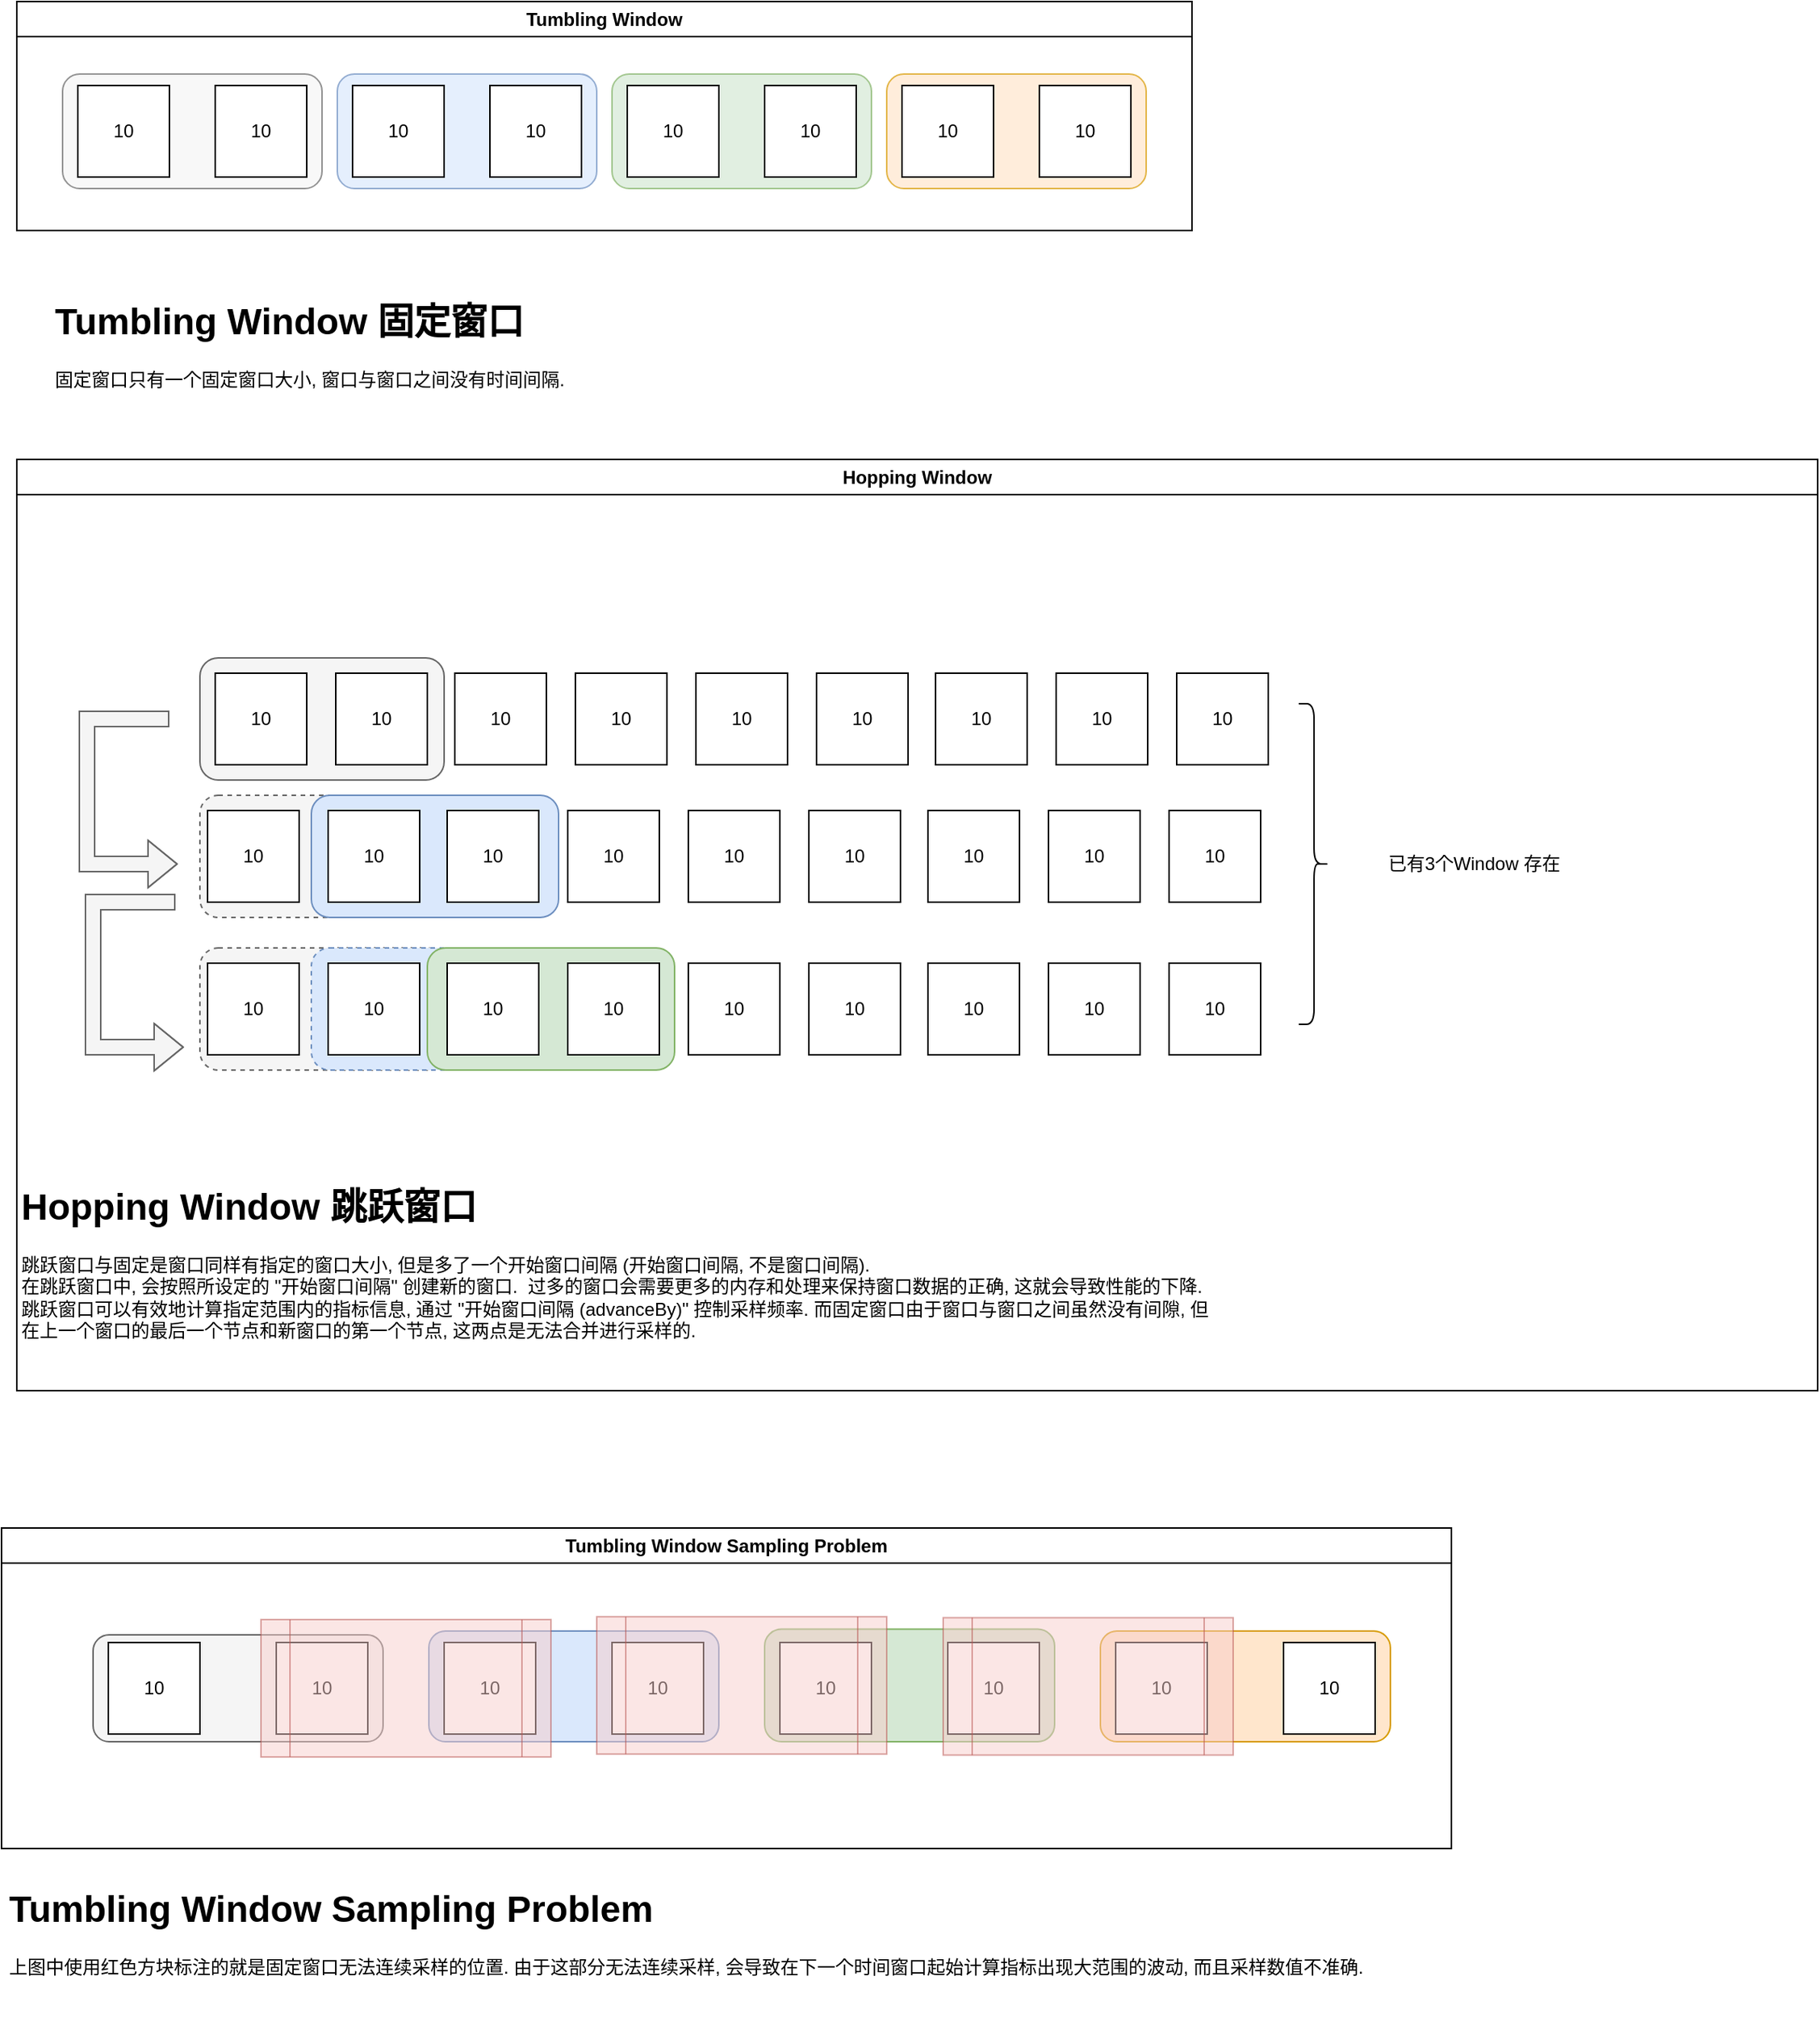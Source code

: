 <mxfile version="21.6.6" type="github">
  <diagram name="第 1 页" id="tOxqbouWK12hllR66_O8">
    <mxGraphModel dx="1908" dy="1088" grid="1" gridSize="10" guides="1" tooltips="1" connect="1" arrows="1" fold="1" page="1" pageScale="1" pageWidth="827" pageHeight="1169" math="0" shadow="0">
      <root>
        <mxCell id="0" />
        <mxCell id="1" parent="0" />
        <mxCell id="YFSWn0u4x4KBoAhABjn5-1" value="Tumbling Window" style="swimlane;whiteSpace=wrap;html=1;" parent="1" vertex="1">
          <mxGeometry x="20" y="80" width="770" height="150" as="geometry" />
        </mxCell>
        <mxCell id="YFSWn0u4x4KBoAhABjn5-2" value="" style="rounded=1;whiteSpace=wrap;html=1;opacity=70;fillColor=#f5f5f5;fontColor=#333333;strokeColor=#666666;" parent="YFSWn0u4x4KBoAhABjn5-1" vertex="1">
          <mxGeometry x="30" y="47.5" width="170" height="75" as="geometry" />
        </mxCell>
        <mxCell id="YFSWn0u4x4KBoAhABjn5-3" value="" style="rounded=1;whiteSpace=wrap;html=1;opacity=70;fillColor=#dae8fc;strokeColor=#6c8ebf;" parent="YFSWn0u4x4KBoAhABjn5-1" vertex="1">
          <mxGeometry x="210" y="47.5" width="170" height="75" as="geometry" />
        </mxCell>
        <mxCell id="YFSWn0u4x4KBoAhABjn5-4" value="" style="rounded=1;whiteSpace=wrap;html=1;opacity=70;fillColor=#d5e8d4;strokeColor=#82b366;" parent="YFSWn0u4x4KBoAhABjn5-1" vertex="1">
          <mxGeometry x="390" y="47.5" width="170" height="75" as="geometry" />
        </mxCell>
        <mxCell id="YFSWn0u4x4KBoAhABjn5-5" value="" style="rounded=1;whiteSpace=wrap;html=1;opacity=70;fillColor=#ffe6cc;strokeColor=#d79b00;" parent="YFSWn0u4x4KBoAhABjn5-1" vertex="1">
          <mxGeometry x="570" y="47.5" width="170" height="75" as="geometry" />
        </mxCell>
        <mxCell id="YFSWn0u4x4KBoAhABjn5-6" value="10" style="whiteSpace=wrap;html=1;aspect=fixed;" parent="YFSWn0u4x4KBoAhABjn5-1" vertex="1">
          <mxGeometry x="40" y="55" width="60" height="60" as="geometry" />
        </mxCell>
        <mxCell id="YFSWn0u4x4KBoAhABjn5-7" value="10" style="whiteSpace=wrap;html=1;aspect=fixed;" parent="YFSWn0u4x4KBoAhABjn5-1" vertex="1">
          <mxGeometry x="670" y="55" width="60" height="60" as="geometry" />
        </mxCell>
        <mxCell id="YFSWn0u4x4KBoAhABjn5-8" value="10" style="whiteSpace=wrap;html=1;aspect=fixed;" parent="YFSWn0u4x4KBoAhABjn5-1" vertex="1">
          <mxGeometry x="130" y="55" width="60" height="60" as="geometry" />
        </mxCell>
        <mxCell id="YFSWn0u4x4KBoAhABjn5-9" value="10" style="whiteSpace=wrap;html=1;aspect=fixed;" parent="YFSWn0u4x4KBoAhABjn5-1" vertex="1">
          <mxGeometry x="220" y="55" width="60" height="60" as="geometry" />
        </mxCell>
        <mxCell id="YFSWn0u4x4KBoAhABjn5-10" value="10" style="whiteSpace=wrap;html=1;aspect=fixed;" parent="YFSWn0u4x4KBoAhABjn5-1" vertex="1">
          <mxGeometry x="310" y="55" width="60" height="60" as="geometry" />
        </mxCell>
        <mxCell id="YFSWn0u4x4KBoAhABjn5-11" value="10" style="whiteSpace=wrap;html=1;aspect=fixed;" parent="YFSWn0u4x4KBoAhABjn5-1" vertex="1">
          <mxGeometry x="400" y="55" width="60" height="60" as="geometry" />
        </mxCell>
        <mxCell id="YFSWn0u4x4KBoAhABjn5-12" value="10" style="whiteSpace=wrap;html=1;aspect=fixed;" parent="YFSWn0u4x4KBoAhABjn5-1" vertex="1">
          <mxGeometry x="490" y="55" width="60" height="60" as="geometry" />
        </mxCell>
        <mxCell id="YFSWn0u4x4KBoAhABjn5-13" value="10" style="whiteSpace=wrap;html=1;aspect=fixed;" parent="YFSWn0u4x4KBoAhABjn5-1" vertex="1">
          <mxGeometry x="580" y="55" width="60" height="60" as="geometry" />
        </mxCell>
        <mxCell id="YFSWn0u4x4KBoAhABjn5-14" value="&lt;h1&gt;Tumbling Window 固定窗口&lt;/h1&gt;&lt;div&gt;固定窗口只有一个固定窗口大小, 窗口与窗口之间没有时间间隔.&lt;/div&gt;" style="text;html=1;strokeColor=none;fillColor=none;spacing=5;spacingTop=-20;whiteSpace=wrap;overflow=hidden;rounded=0;" parent="1" vertex="1">
          <mxGeometry x="40" y="270" width="390" height="90" as="geometry" />
        </mxCell>
        <mxCell id="YFSWn0u4x4KBoAhABjn5-15" value="Hopping Window" style="swimlane;whiteSpace=wrap;html=1;" parent="1" vertex="1">
          <mxGeometry x="20" y="380" width="1180" height="610" as="geometry" />
        </mxCell>
        <mxCell id="vwplo-XpRdF5euia5wfQ-60" value="" style="rounded=1;whiteSpace=wrap;html=1;fillColor=#f5f5f5;fontColor=#333333;strokeColor=#666666;dashed=1;" vertex="1" parent="YFSWn0u4x4KBoAhABjn5-15">
          <mxGeometry x="120" y="320" width="160" height="80" as="geometry" />
        </mxCell>
        <mxCell id="vwplo-XpRdF5euia5wfQ-15" value="" style="rounded=1;whiteSpace=wrap;html=1;fillColor=#dae8fc;strokeColor=#6c8ebf;dashed=1;" vertex="1" parent="YFSWn0u4x4KBoAhABjn5-15">
          <mxGeometry x="193" y="320" width="162" height="80" as="geometry" />
        </mxCell>
        <mxCell id="vwplo-XpRdF5euia5wfQ-58" value="" style="rounded=1;whiteSpace=wrap;html=1;fillColor=#d5e8d4;strokeColor=#82b366;" vertex="1" parent="YFSWn0u4x4KBoAhABjn5-15">
          <mxGeometry x="269" y="320" width="162" height="80" as="geometry" />
        </mxCell>
        <mxCell id="vwplo-XpRdF5euia5wfQ-57" value="" style="rounded=1;whiteSpace=wrap;html=1;fillColor=#f5f5f5;fontColor=#333333;strokeColor=#666666;dashed=1;" vertex="1" parent="YFSWn0u4x4KBoAhABjn5-15">
          <mxGeometry x="120" y="220" width="160" height="80" as="geometry" />
        </mxCell>
        <mxCell id="vwplo-XpRdF5euia5wfQ-14" style="edgeStyle=orthogonalEdgeStyle;rounded=0;orthogonalLoop=1;jettySize=auto;html=1;shape=flexArrow;fillColor=#f5f5f5;strokeColor=#666666;" edge="1" parent="YFSWn0u4x4KBoAhABjn5-15">
          <mxGeometry relative="1" as="geometry">
            <mxPoint x="100" y="170" as="sourcePoint" />
            <mxPoint x="105.5" y="265" as="targetPoint" />
            <Array as="points">
              <mxPoint x="96" y="170" />
              <mxPoint x="46" y="170" />
              <mxPoint x="46" y="265" />
            </Array>
          </mxGeometry>
        </mxCell>
        <mxCell id="YFSWn0u4x4KBoAhABjn5-16" value="" style="rounded=1;whiteSpace=wrap;html=1;fillColor=#f5f5f5;fontColor=#333333;strokeColor=#666666;" parent="YFSWn0u4x4KBoAhABjn5-15" vertex="1">
          <mxGeometry x="120" y="130" width="160" height="80" as="geometry" />
        </mxCell>
        <mxCell id="YFSWn0u4x4KBoAhABjn5-20" value="10" style="whiteSpace=wrap;html=1;aspect=fixed;" parent="YFSWn0u4x4KBoAhABjn5-15" vertex="1">
          <mxGeometry x="130" y="140" width="60" height="60" as="geometry" />
        </mxCell>
        <mxCell id="YFSWn0u4x4KBoAhABjn5-21" value="10" style="whiteSpace=wrap;html=1;aspect=fixed;" parent="YFSWn0u4x4KBoAhABjn5-15" vertex="1">
          <mxGeometry x="209" y="140" width="60" height="60" as="geometry" />
        </mxCell>
        <mxCell id="YFSWn0u4x4KBoAhABjn5-22" value="10" style="whiteSpace=wrap;html=1;aspect=fixed;" parent="YFSWn0u4x4KBoAhABjn5-15" vertex="1">
          <mxGeometry x="287" y="140" width="60" height="60" as="geometry" />
        </mxCell>
        <mxCell id="YFSWn0u4x4KBoAhABjn5-23" value="10" style="whiteSpace=wrap;html=1;aspect=fixed;" parent="YFSWn0u4x4KBoAhABjn5-15" vertex="1">
          <mxGeometry x="366" y="140" width="60" height="60" as="geometry" />
        </mxCell>
        <mxCell id="YFSWn0u4x4KBoAhABjn5-24" value="10" style="whiteSpace=wrap;html=1;aspect=fixed;" parent="YFSWn0u4x4KBoAhABjn5-15" vertex="1">
          <mxGeometry x="445" y="140" width="60" height="60" as="geometry" />
        </mxCell>
        <mxCell id="YFSWn0u4x4KBoAhABjn5-25" value="10" style="whiteSpace=wrap;html=1;aspect=fixed;" parent="YFSWn0u4x4KBoAhABjn5-15" vertex="1">
          <mxGeometry x="524" y="140" width="60" height="60" as="geometry" />
        </mxCell>
        <mxCell id="YFSWn0u4x4KBoAhABjn5-26" value="10" style="whiteSpace=wrap;html=1;aspect=fixed;" parent="YFSWn0u4x4KBoAhABjn5-15" vertex="1">
          <mxGeometry x="602" y="140" width="60" height="60" as="geometry" />
        </mxCell>
        <mxCell id="YFSWn0u4x4KBoAhABjn5-27" value="10" style="whiteSpace=wrap;html=1;aspect=fixed;" parent="YFSWn0u4x4KBoAhABjn5-15" vertex="1">
          <mxGeometry x="681" y="140" width="60" height="60" as="geometry" />
        </mxCell>
        <mxCell id="YFSWn0u4x4KBoAhABjn5-28" value="10" style="whiteSpace=wrap;html=1;aspect=fixed;" parent="YFSWn0u4x4KBoAhABjn5-15" vertex="1">
          <mxGeometry x="760" y="140" width="60" height="60" as="geometry" />
        </mxCell>
        <mxCell id="vwplo-XpRdF5euia5wfQ-2" value="" style="rounded=1;whiteSpace=wrap;html=1;fillColor=#dae8fc;strokeColor=#6c8ebf;" vertex="1" parent="YFSWn0u4x4KBoAhABjn5-15">
          <mxGeometry x="193" y="220" width="162" height="80" as="geometry" />
        </mxCell>
        <mxCell id="vwplo-XpRdF5euia5wfQ-5" value="10" style="whiteSpace=wrap;html=1;aspect=fixed;" vertex="1" parent="YFSWn0u4x4KBoAhABjn5-15">
          <mxGeometry x="125" y="230" width="60" height="60" as="geometry" />
        </mxCell>
        <mxCell id="vwplo-XpRdF5euia5wfQ-6" value="10" style="whiteSpace=wrap;html=1;aspect=fixed;" vertex="1" parent="YFSWn0u4x4KBoAhABjn5-15">
          <mxGeometry x="204" y="230" width="60" height="60" as="geometry" />
        </mxCell>
        <mxCell id="vwplo-XpRdF5euia5wfQ-7" value="10" style="whiteSpace=wrap;html=1;aspect=fixed;" vertex="1" parent="YFSWn0u4x4KBoAhABjn5-15">
          <mxGeometry x="282" y="230" width="60" height="60" as="geometry" />
        </mxCell>
        <mxCell id="vwplo-XpRdF5euia5wfQ-8" value="10" style="whiteSpace=wrap;html=1;aspect=fixed;" vertex="1" parent="YFSWn0u4x4KBoAhABjn5-15">
          <mxGeometry x="361" y="230" width="60" height="60" as="geometry" />
        </mxCell>
        <mxCell id="vwplo-XpRdF5euia5wfQ-9" value="10" style="whiteSpace=wrap;html=1;aspect=fixed;" vertex="1" parent="YFSWn0u4x4KBoAhABjn5-15">
          <mxGeometry x="440" y="230" width="60" height="60" as="geometry" />
        </mxCell>
        <mxCell id="vwplo-XpRdF5euia5wfQ-10" value="10" style="whiteSpace=wrap;html=1;aspect=fixed;" vertex="1" parent="YFSWn0u4x4KBoAhABjn5-15">
          <mxGeometry x="519" y="230" width="60" height="60" as="geometry" />
        </mxCell>
        <mxCell id="vwplo-XpRdF5euia5wfQ-11" value="10" style="whiteSpace=wrap;html=1;aspect=fixed;" vertex="1" parent="YFSWn0u4x4KBoAhABjn5-15">
          <mxGeometry x="597" y="230" width="60" height="60" as="geometry" />
        </mxCell>
        <mxCell id="vwplo-XpRdF5euia5wfQ-12" value="10" style="whiteSpace=wrap;html=1;aspect=fixed;" vertex="1" parent="YFSWn0u4x4KBoAhABjn5-15">
          <mxGeometry x="676" y="230" width="60" height="60" as="geometry" />
        </mxCell>
        <mxCell id="vwplo-XpRdF5euia5wfQ-13" value="10" style="whiteSpace=wrap;html=1;aspect=fixed;" vertex="1" parent="YFSWn0u4x4KBoAhABjn5-15">
          <mxGeometry x="755" y="230" width="60" height="60" as="geometry" />
        </mxCell>
        <mxCell id="vwplo-XpRdF5euia5wfQ-16" value="10" style="whiteSpace=wrap;html=1;aspect=fixed;" vertex="1" parent="YFSWn0u4x4KBoAhABjn5-15">
          <mxGeometry x="125" y="330" width="60" height="60" as="geometry" />
        </mxCell>
        <mxCell id="vwplo-XpRdF5euia5wfQ-17" value="10" style="whiteSpace=wrap;html=1;aspect=fixed;" vertex="1" parent="YFSWn0u4x4KBoAhABjn5-15">
          <mxGeometry x="204" y="330" width="60" height="60" as="geometry" />
        </mxCell>
        <mxCell id="vwplo-XpRdF5euia5wfQ-18" value="10" style="whiteSpace=wrap;html=1;aspect=fixed;" vertex="1" parent="YFSWn0u4x4KBoAhABjn5-15">
          <mxGeometry x="282" y="330" width="60" height="60" as="geometry" />
        </mxCell>
        <mxCell id="vwplo-XpRdF5euia5wfQ-19" value="10" style="whiteSpace=wrap;html=1;aspect=fixed;" vertex="1" parent="YFSWn0u4x4KBoAhABjn5-15">
          <mxGeometry x="361" y="330" width="60" height="60" as="geometry" />
        </mxCell>
        <mxCell id="vwplo-XpRdF5euia5wfQ-20" value="10" style="whiteSpace=wrap;html=1;aspect=fixed;" vertex="1" parent="YFSWn0u4x4KBoAhABjn5-15">
          <mxGeometry x="440" y="330" width="60" height="60" as="geometry" />
        </mxCell>
        <mxCell id="vwplo-XpRdF5euia5wfQ-21" value="10" style="whiteSpace=wrap;html=1;aspect=fixed;" vertex="1" parent="YFSWn0u4x4KBoAhABjn5-15">
          <mxGeometry x="519" y="330" width="60" height="60" as="geometry" />
        </mxCell>
        <mxCell id="vwplo-XpRdF5euia5wfQ-22" value="10" style="whiteSpace=wrap;html=1;aspect=fixed;" vertex="1" parent="YFSWn0u4x4KBoAhABjn5-15">
          <mxGeometry x="597" y="330" width="60" height="60" as="geometry" />
        </mxCell>
        <mxCell id="vwplo-XpRdF5euia5wfQ-23" value="10" style="whiteSpace=wrap;html=1;aspect=fixed;" vertex="1" parent="YFSWn0u4x4KBoAhABjn5-15">
          <mxGeometry x="676" y="330" width="60" height="60" as="geometry" />
        </mxCell>
        <mxCell id="vwplo-XpRdF5euia5wfQ-24" value="10" style="whiteSpace=wrap;html=1;aspect=fixed;" vertex="1" parent="YFSWn0u4x4KBoAhABjn5-15">
          <mxGeometry x="755" y="330" width="60" height="60" as="geometry" />
        </mxCell>
        <mxCell id="vwplo-XpRdF5euia5wfQ-59" style="edgeStyle=orthogonalEdgeStyle;rounded=0;orthogonalLoop=1;jettySize=auto;html=1;shape=flexArrow;fillColor=#f5f5f5;strokeColor=#666666;" edge="1" parent="YFSWn0u4x4KBoAhABjn5-15">
          <mxGeometry relative="1" as="geometry">
            <mxPoint x="104" y="290" as="sourcePoint" />
            <mxPoint x="109.5" y="385" as="targetPoint" />
            <Array as="points">
              <mxPoint x="100" y="290" />
              <mxPoint x="50" y="290" />
              <mxPoint x="50" y="385" />
            </Array>
          </mxGeometry>
        </mxCell>
        <mxCell id="vwplo-XpRdF5euia5wfQ-61" value="" style="shape=curlyBracket;whiteSpace=wrap;html=1;rounded=1;flipH=1;labelPosition=right;verticalLabelPosition=middle;align=left;verticalAlign=middle;" vertex="1" parent="YFSWn0u4x4KBoAhABjn5-15">
          <mxGeometry x="840" y="160" width="20" height="210" as="geometry" />
        </mxCell>
        <mxCell id="vwplo-XpRdF5euia5wfQ-62" value="已有3个Window 存在" style="text;html=1;strokeColor=none;fillColor=none;align=center;verticalAlign=middle;whiteSpace=wrap;rounded=0;" vertex="1" parent="YFSWn0u4x4KBoAhABjn5-15">
          <mxGeometry x="890" y="250" width="130" height="30" as="geometry" />
        </mxCell>
        <mxCell id="YFSWn0u4x4KBoAhABjn5-29" value="&lt;h1&gt;Hopping Window 跳跃窗口&lt;/h1&gt;&lt;div&gt;跳跃窗口与固定是窗口同样有指定的窗口大小, 但是多了一个开始窗口间隔 (开始窗口间隔, 不是窗口间隔).&lt;/div&gt;&lt;div&gt;在跳跃窗口中, 会按照所设定的 &quot;开始窗口间隔&quot; 创建新的窗口.&amp;nbsp; 过多的窗口会需要更多的内存和处理来保持窗口数据的正确, 这就会导致性能的下降.&lt;/div&gt;&lt;div&gt;跳跃窗口可以有效地计算指定范围内的指标信息, 通过 &quot;开始窗口间隔 (advanceBy)&quot; 控制采样频率. 而固定窗口由于窗口与窗口之间虽然没有间隙, 但在上一个窗口的最后一个节点和新窗口的第一个节点, 这两点是无法合并进行采样的.&lt;/div&gt;" style="text;html=1;strokeColor=none;fillColor=none;spacing=5;spacingTop=-20;whiteSpace=wrap;overflow=hidden;rounded=0;" parent="1" vertex="1">
          <mxGeometry x="18" y="850" width="790" height="120" as="geometry" />
        </mxCell>
        <mxCell id="YFSWn0u4x4KBoAhABjn5-30" value="Tumbling Window Sampling Problem" style="swimlane;whiteSpace=wrap;html=1;" parent="1" vertex="1">
          <mxGeometry x="10" y="1080" width="950" height="210" as="geometry" />
        </mxCell>
        <mxCell id="YFSWn0u4x4KBoAhABjn5-31" value="" style="rounded=1;whiteSpace=wrap;html=1;fillColor=#f5f5f5;fontColor=#333333;strokeColor=#666666;" parent="YFSWn0u4x4KBoAhABjn5-30" vertex="1">
          <mxGeometry x="60" y="70" width="190" height="70" as="geometry" />
        </mxCell>
        <mxCell id="YFSWn0u4x4KBoAhABjn5-32" value="" style="rounded=1;whiteSpace=wrap;html=1;fillColor=#dae8fc;strokeColor=#6c8ebf;" parent="YFSWn0u4x4KBoAhABjn5-30" vertex="1">
          <mxGeometry x="280" y="67.5" width="190" height="72.5" as="geometry" />
        </mxCell>
        <mxCell id="YFSWn0u4x4KBoAhABjn5-33" value="" style="rounded=1;whiteSpace=wrap;html=1;fillColor=#d5e8d4;strokeColor=#82b366;" parent="YFSWn0u4x4KBoAhABjn5-30" vertex="1">
          <mxGeometry x="500" y="66.25" width="190" height="73.75" as="geometry" />
        </mxCell>
        <mxCell id="YFSWn0u4x4KBoAhABjn5-34" value="" style="rounded=1;whiteSpace=wrap;html=1;fillColor=#ffe6cc;strokeColor=#d79b00;" parent="YFSWn0u4x4KBoAhABjn5-30" vertex="1">
          <mxGeometry x="720" y="67.5" width="190" height="72.5" as="geometry" />
        </mxCell>
        <mxCell id="YFSWn0u4x4KBoAhABjn5-35" value="10" style="whiteSpace=wrap;html=1;aspect=fixed;" parent="YFSWn0u4x4KBoAhABjn5-30" vertex="1">
          <mxGeometry x="70" y="75" width="60" height="60" as="geometry" />
        </mxCell>
        <mxCell id="YFSWn0u4x4KBoAhABjn5-36" value="10" style="whiteSpace=wrap;html=1;aspect=fixed;" parent="YFSWn0u4x4KBoAhABjn5-30" vertex="1">
          <mxGeometry x="840" y="75" width="60" height="60" as="geometry" />
        </mxCell>
        <mxCell id="YFSWn0u4x4KBoAhABjn5-37" value="10" style="whiteSpace=wrap;html=1;aspect=fixed;" parent="YFSWn0u4x4KBoAhABjn5-30" vertex="1">
          <mxGeometry x="180" y="75" width="60" height="60" as="geometry" />
        </mxCell>
        <mxCell id="YFSWn0u4x4KBoAhABjn5-38" value="10" style="whiteSpace=wrap;html=1;aspect=fixed;" parent="YFSWn0u4x4KBoAhABjn5-30" vertex="1">
          <mxGeometry x="290" y="75" width="60" height="60" as="geometry" />
        </mxCell>
        <mxCell id="YFSWn0u4x4KBoAhABjn5-39" value="10" style="whiteSpace=wrap;html=1;aspect=fixed;" parent="YFSWn0u4x4KBoAhABjn5-30" vertex="1">
          <mxGeometry x="400" y="75" width="60" height="60" as="geometry" />
        </mxCell>
        <mxCell id="YFSWn0u4x4KBoAhABjn5-40" value="10" style="whiteSpace=wrap;html=1;aspect=fixed;" parent="YFSWn0u4x4KBoAhABjn5-30" vertex="1">
          <mxGeometry x="510" y="75" width="60" height="60" as="geometry" />
        </mxCell>
        <mxCell id="YFSWn0u4x4KBoAhABjn5-41" value="10" style="whiteSpace=wrap;html=1;aspect=fixed;" parent="YFSWn0u4x4KBoAhABjn5-30" vertex="1">
          <mxGeometry x="620" y="75" width="60" height="60" as="geometry" />
        </mxCell>
        <mxCell id="YFSWn0u4x4KBoAhABjn5-42" value="10" style="whiteSpace=wrap;html=1;aspect=fixed;" parent="YFSWn0u4x4KBoAhABjn5-30" vertex="1">
          <mxGeometry x="730" y="75" width="60" height="60" as="geometry" />
        </mxCell>
        <mxCell id="YFSWn0u4x4KBoAhABjn5-43" value="" style="shape=process;whiteSpace=wrap;html=1;backgroundOutline=1;fillColor=#f8cecc;strokeColor=#b85450;opacity=50;" parent="YFSWn0u4x4KBoAhABjn5-30" vertex="1">
          <mxGeometry x="170" y="60" width="190" height="90" as="geometry" />
        </mxCell>
        <mxCell id="YFSWn0u4x4KBoAhABjn5-44" value="" style="shape=process;whiteSpace=wrap;html=1;backgroundOutline=1;fillColor=#f8cecc;strokeColor=#b85450;opacity=50;" parent="YFSWn0u4x4KBoAhABjn5-30" vertex="1">
          <mxGeometry x="390" y="58.13" width="190" height="90" as="geometry" />
        </mxCell>
        <mxCell id="YFSWn0u4x4KBoAhABjn5-45" value="" style="shape=process;whiteSpace=wrap;html=1;backgroundOutline=1;fillColor=#f8cecc;strokeColor=#b85450;opacity=50;" parent="YFSWn0u4x4KBoAhABjn5-30" vertex="1">
          <mxGeometry x="617" y="58.75" width="190" height="90" as="geometry" />
        </mxCell>
        <mxCell id="YFSWn0u4x4KBoAhABjn5-46" value="&lt;h1&gt;Tumbling Window Sampling Problem&lt;br&gt;&lt;/h1&gt;&lt;div&gt;上图中使用红色方块标注的就是固定窗口无法连续采样的位置. 由于这部分无法连续采样, 会导致在下一个时间窗口起始计算指标出现大范围的波动, 而且采样数值不准确.&lt;/div&gt;" style="text;html=1;strokeColor=none;fillColor=none;spacing=5;spacingTop=-20;whiteSpace=wrap;overflow=hidden;rounded=0;" parent="1" vertex="1">
          <mxGeometry x="10" y="1310" width="940" height="90" as="geometry" />
        </mxCell>
      </root>
    </mxGraphModel>
  </diagram>
</mxfile>
